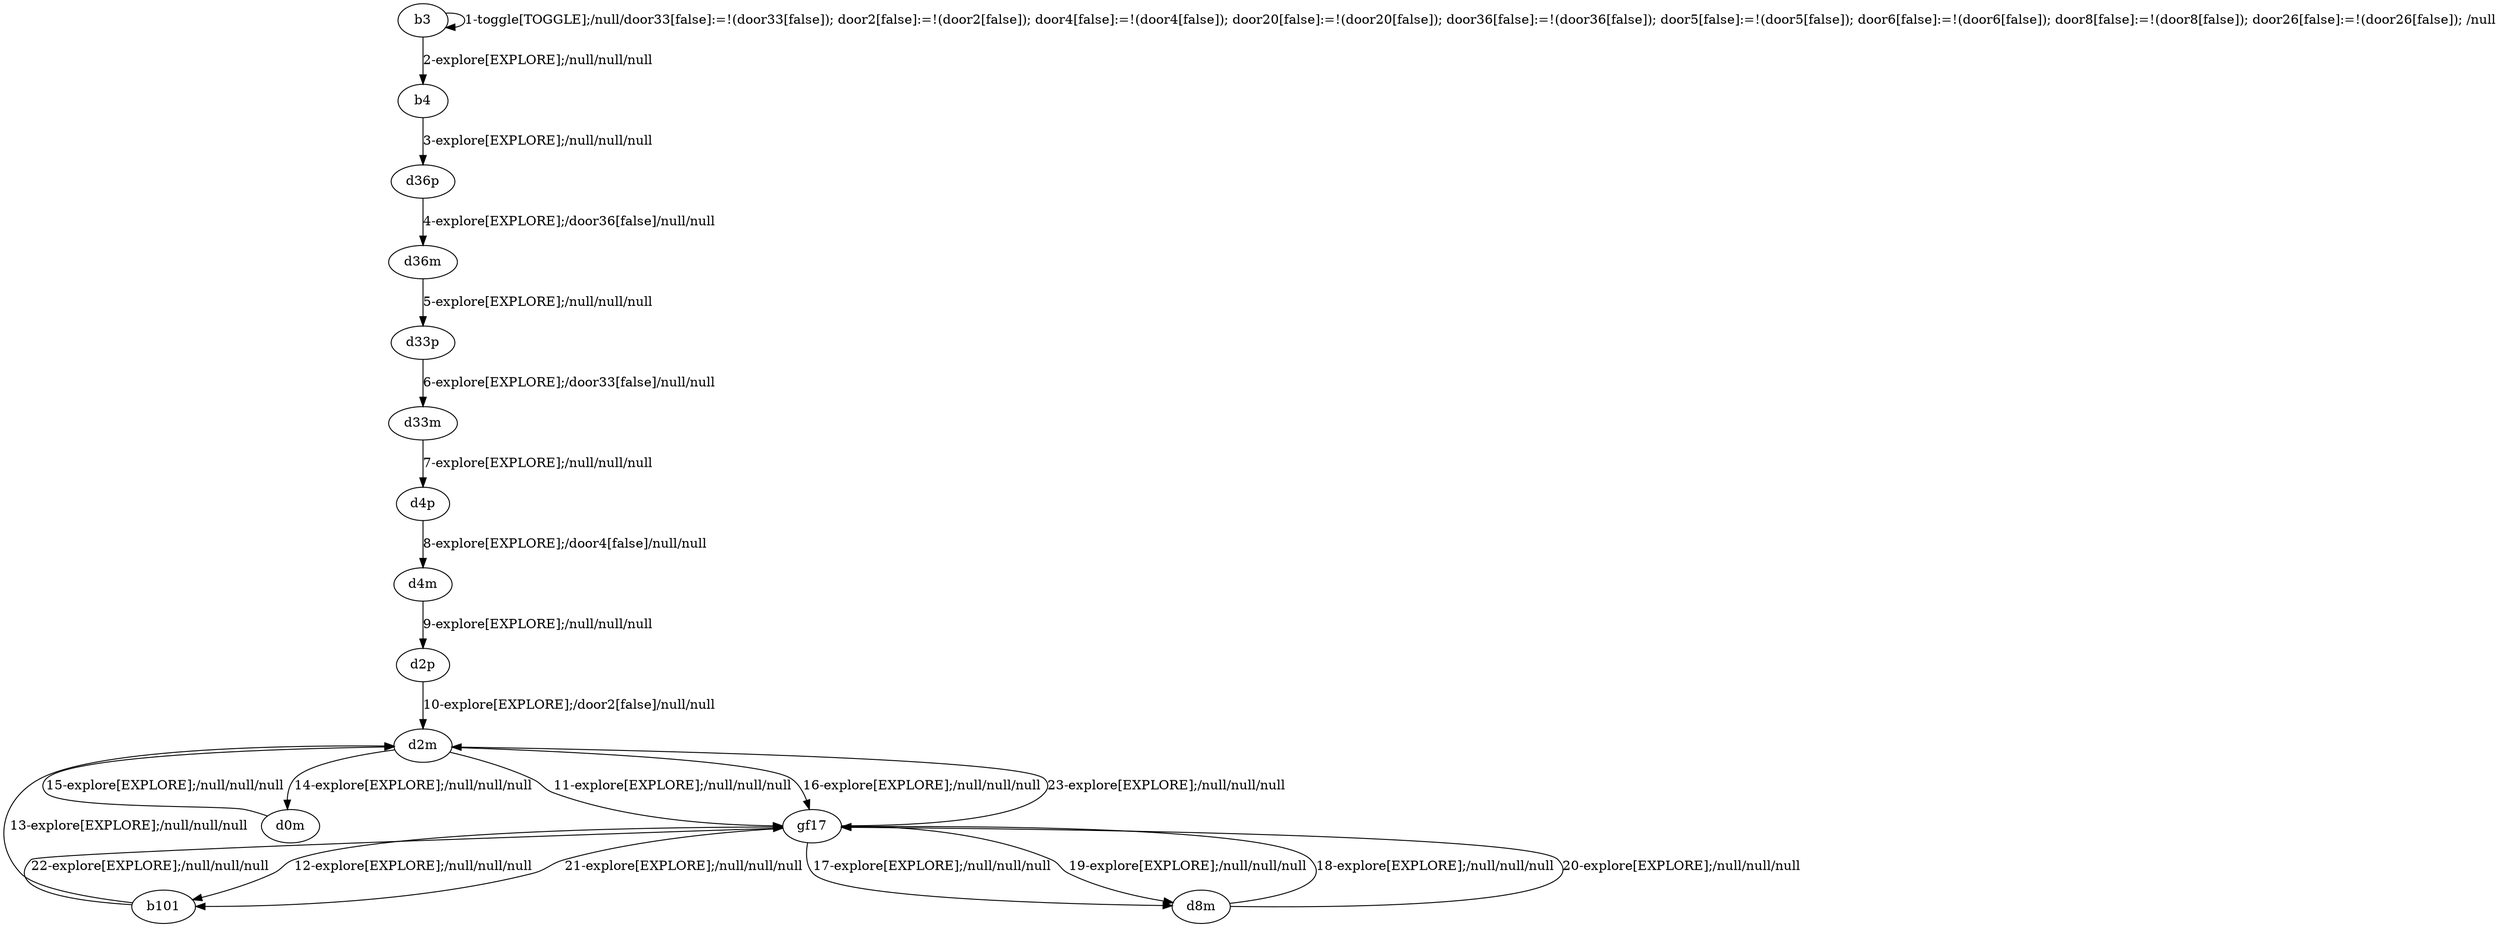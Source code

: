 # Total number of goals covered by this test: 1
# gf17 --> d2m

digraph g {
"b3" -> "b3" [label = "1-toggle[TOGGLE];/null/door33[false]:=!(door33[false]); door2[false]:=!(door2[false]); door4[false]:=!(door4[false]); door20[false]:=!(door20[false]); door36[false]:=!(door36[false]); door5[false]:=!(door5[false]); door6[false]:=!(door6[false]); door8[false]:=!(door8[false]); door26[false]:=!(door26[false]); /null"];
"b3" -> "b4" [label = "2-explore[EXPLORE];/null/null/null"];
"b4" -> "d36p" [label = "3-explore[EXPLORE];/null/null/null"];
"d36p" -> "d36m" [label = "4-explore[EXPLORE];/door36[false]/null/null"];
"d36m" -> "d33p" [label = "5-explore[EXPLORE];/null/null/null"];
"d33p" -> "d33m" [label = "6-explore[EXPLORE];/door33[false]/null/null"];
"d33m" -> "d4p" [label = "7-explore[EXPLORE];/null/null/null"];
"d4p" -> "d4m" [label = "8-explore[EXPLORE];/door4[false]/null/null"];
"d4m" -> "d2p" [label = "9-explore[EXPLORE];/null/null/null"];
"d2p" -> "d2m" [label = "10-explore[EXPLORE];/door2[false]/null/null"];
"d2m" -> "gf17" [label = "11-explore[EXPLORE];/null/null/null"];
"gf17" -> "b101" [label = "12-explore[EXPLORE];/null/null/null"];
"b101" -> "d2m" [label = "13-explore[EXPLORE];/null/null/null"];
"d2m" -> "d0m" [label = "14-explore[EXPLORE];/null/null/null"];
"d0m" -> "d2m" [label = "15-explore[EXPLORE];/null/null/null"];
"d2m" -> "gf17" [label = "16-explore[EXPLORE];/null/null/null"];
"gf17" -> "d8m" [label = "17-explore[EXPLORE];/null/null/null"];
"d8m" -> "gf17" [label = "18-explore[EXPLORE];/null/null/null"];
"gf17" -> "d8m" [label = "19-explore[EXPLORE];/null/null/null"];
"d8m" -> "gf17" [label = "20-explore[EXPLORE];/null/null/null"];
"gf17" -> "b101" [label = "21-explore[EXPLORE];/null/null/null"];
"b101" -> "gf17" [label = "22-explore[EXPLORE];/null/null/null"];
"gf17" -> "d2m" [label = "23-explore[EXPLORE];/null/null/null"];
}